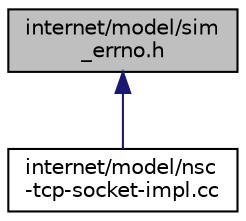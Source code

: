 digraph "internet/model/sim_errno.h"
{
  edge [fontname="Helvetica",fontsize="10",labelfontname="Helvetica",labelfontsize="10"];
  node [fontname="Helvetica",fontsize="10",shape=record];
  Node1 [label="internet/model/sim\l_errno.h",height=0.2,width=0.4,color="black", fillcolor="grey75", style="filled", fontcolor="black"];
  Node1 -> Node2 [dir="back",color="midnightblue",fontsize="10",style="solid"];
  Node2 [label="internet/model/nsc\l-tcp-socket-impl.cc",height=0.2,width=0.4,color="black", fillcolor="white", style="filled",URL="$dc/d68/nsc-tcp-socket-impl_8cc.html"];
}
